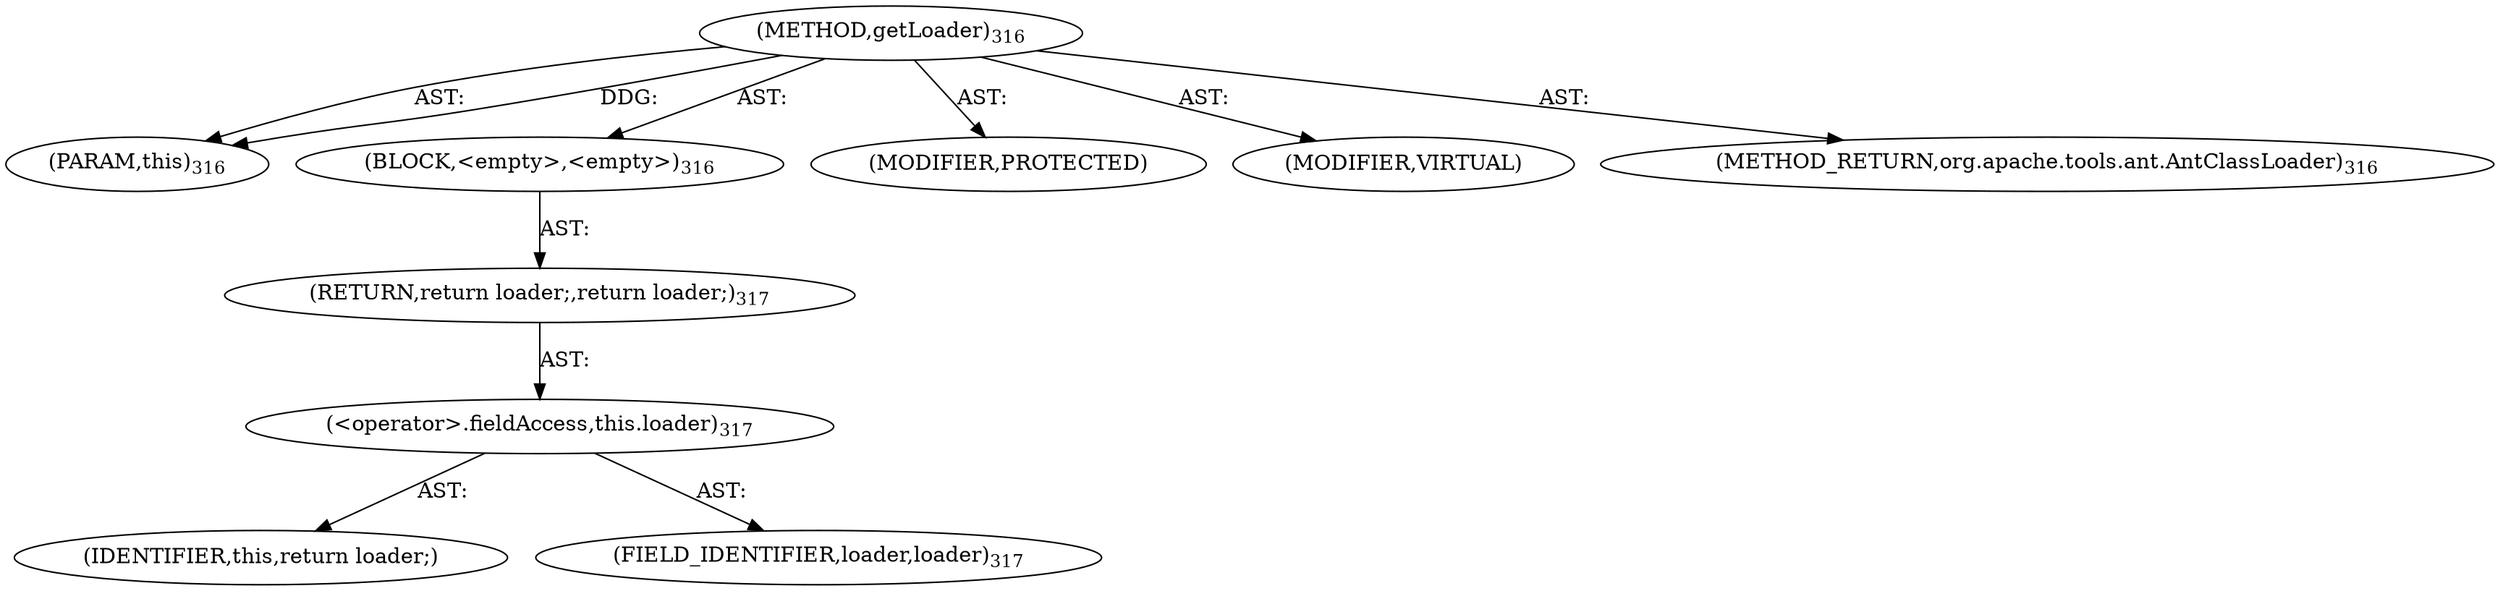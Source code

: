 digraph "getLoader" {  
"111669149708" [label = <(METHOD,getLoader)<SUB>316</SUB>> ]
"115964117016" [label = <(PARAM,this)<SUB>316</SUB>> ]
"25769803796" [label = <(BLOCK,&lt;empty&gt;,&lt;empty&gt;)<SUB>316</SUB>> ]
"146028888071" [label = <(RETURN,return loader;,return loader;)<SUB>317</SUB>> ]
"30064771150" [label = <(&lt;operator&gt;.fieldAccess,this.loader)<SUB>317</SUB>> ]
"68719476810" [label = <(IDENTIFIER,this,return loader;)> ]
"55834574875" [label = <(FIELD_IDENTIFIER,loader,loader)<SUB>317</SUB>> ]
"133143986212" [label = <(MODIFIER,PROTECTED)> ]
"133143986213" [label = <(MODIFIER,VIRTUAL)> ]
"128849018892" [label = <(METHOD_RETURN,org.apache.tools.ant.AntClassLoader)<SUB>316</SUB>> ]
  "111669149708" -> "115964117016"  [ label = "AST: "] 
  "111669149708" -> "25769803796"  [ label = "AST: "] 
  "111669149708" -> "133143986212"  [ label = "AST: "] 
  "111669149708" -> "133143986213"  [ label = "AST: "] 
  "111669149708" -> "128849018892"  [ label = "AST: "] 
  "25769803796" -> "146028888071"  [ label = "AST: "] 
  "146028888071" -> "30064771150"  [ label = "AST: "] 
  "30064771150" -> "68719476810"  [ label = "AST: "] 
  "30064771150" -> "55834574875"  [ label = "AST: "] 
  "111669149708" -> "115964117016"  [ label = "DDG: "] 
}
